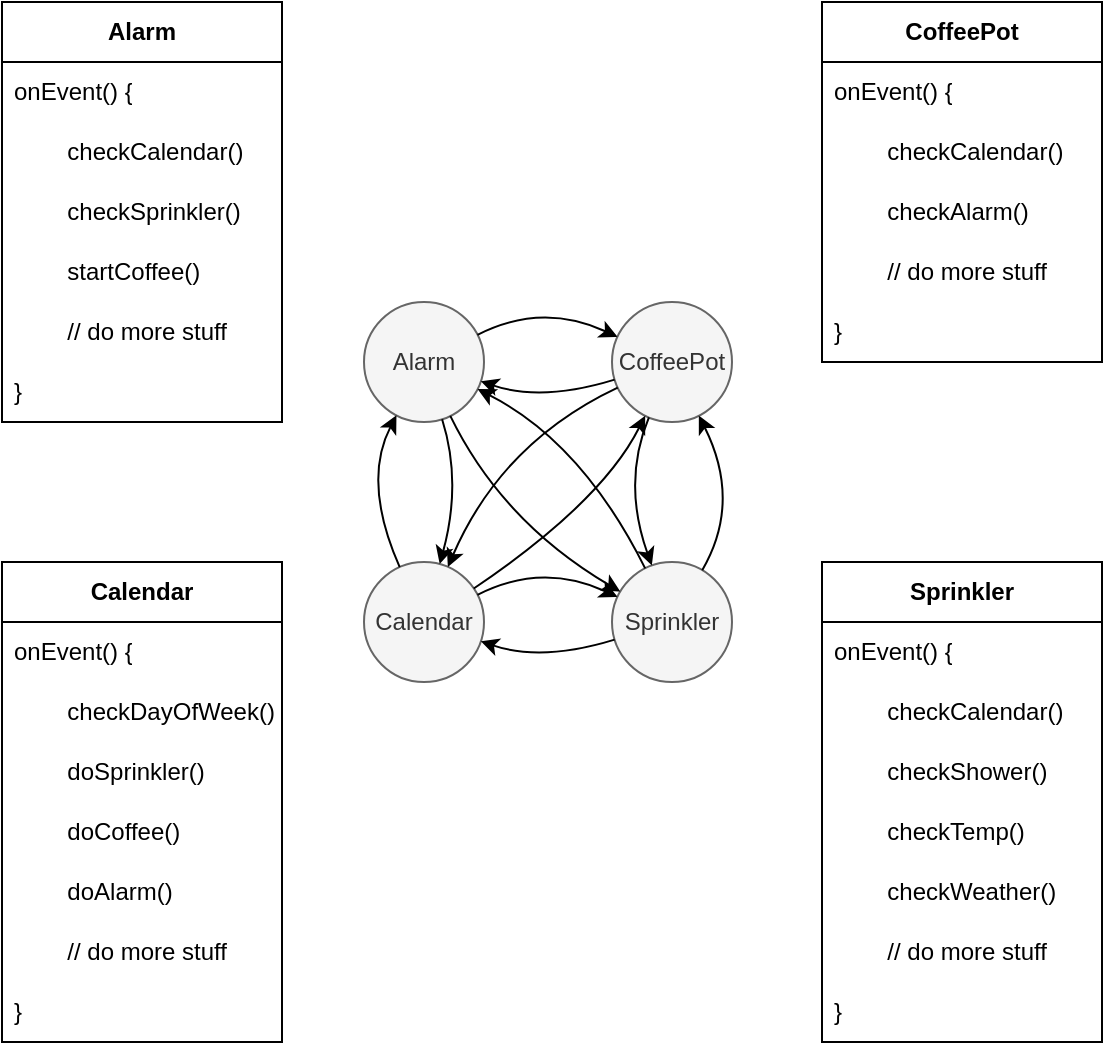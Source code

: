 <mxfile version="20.7.4" type="device"><diagram id="ahAyE9eUKxN_0jiChCt0" name="Sayfa -1"><mxGraphModel dx="607" dy="727" grid="1" gridSize="10" guides="1" tooltips="1" connect="1" arrows="1" fold="1" page="1" pageScale="1" pageWidth="827" pageHeight="1169" math="0" shadow="0"><root><mxCell id="0"/><mxCell id="1" parent="0"/><mxCell id="2z-vb8Aqx1UXFS0kzHO5-1" value="Alarm" style="ellipse;whiteSpace=wrap;html=1;aspect=fixed;fillColor=#f5f5f5;fontColor=#333333;strokeColor=#666666;" vertex="1" parent="1"><mxGeometry x="321" y="230" width="60" height="60" as="geometry"/></mxCell><mxCell id="2z-vb8Aqx1UXFS0kzHO5-3" value="Sprinkler" style="ellipse;whiteSpace=wrap;html=1;aspect=fixed;fillColor=#f5f5f5;fontColor=#333333;strokeColor=#666666;" vertex="1" parent="1"><mxGeometry x="445" y="360" width="60" height="60" as="geometry"/></mxCell><mxCell id="2z-vb8Aqx1UXFS0kzHO5-4" value="Calendar" style="ellipse;whiteSpace=wrap;html=1;aspect=fixed;fillColor=#f5f5f5;fontColor=#333333;strokeColor=#666666;" vertex="1" parent="1"><mxGeometry x="321" y="360" width="60" height="60" as="geometry"/></mxCell><mxCell id="2z-vb8Aqx1UXFS0kzHO5-5" value="CoffeePot" style="ellipse;whiteSpace=wrap;html=1;aspect=fixed;fillColor=#f5f5f5;fontColor=#333333;strokeColor=#666666;" vertex="1" parent="1"><mxGeometry x="445" y="230" width="60" height="60" as="geometry"/></mxCell><mxCell id="2z-vb8Aqx1UXFS0kzHO5-7" value="" style="endArrow=classic;html=1;curved=1;" edge="1" parent="1" source="2z-vb8Aqx1UXFS0kzHO5-1" target="2z-vb8Aqx1UXFS0kzHO5-5"><mxGeometry width="50" height="50" relative="1" as="geometry"><mxPoint x="180" y="380" as="sourcePoint"/><mxPoint x="230" y="330" as="targetPoint"/><Array as="points"><mxPoint x="410" y="230"/></Array></mxGeometry></mxCell><mxCell id="2z-vb8Aqx1UXFS0kzHO5-8" value="" style="endArrow=classic;html=1;curved=1;" edge="1" parent="1" source="2z-vb8Aqx1UXFS0kzHO5-5" target="2z-vb8Aqx1UXFS0kzHO5-3"><mxGeometry width="50" height="50" relative="1" as="geometry"><mxPoint x="387.752" y="256.424" as="sourcePoint"/><mxPoint x="457.74" y="257.475" as="targetPoint"/><Array as="points"><mxPoint x="450" y="320"/></Array></mxGeometry></mxCell><mxCell id="2z-vb8Aqx1UXFS0kzHO5-9" value="" style="endArrow=classic;html=1;curved=1;" edge="1" parent="1" source="2z-vb8Aqx1UXFS0kzHO5-5" target="2z-vb8Aqx1UXFS0kzHO5-1"><mxGeometry width="50" height="50" relative="1" as="geometry"><mxPoint x="397.752" y="266.424" as="sourcePoint"/><mxPoint x="467.74" y="267.475" as="targetPoint"/><Array as="points"><mxPoint x="410" y="280"/></Array></mxGeometry></mxCell><mxCell id="2z-vb8Aqx1UXFS0kzHO5-10" value="" style="endArrow=classic;html=1;curved=1;" edge="1" parent="1" source="2z-vb8Aqx1UXFS0kzHO5-4" target="2z-vb8Aqx1UXFS0kzHO5-3"><mxGeometry width="50" height="50" relative="1" as="geometry"><mxPoint x="407.752" y="276.424" as="sourcePoint"/><mxPoint x="477.74" y="277.475" as="targetPoint"/><Array as="points"><mxPoint x="410" y="360"/></Array></mxGeometry></mxCell><mxCell id="2z-vb8Aqx1UXFS0kzHO5-11" value="" style="endArrow=classic;html=1;curved=1;" edge="1" parent="1" source="2z-vb8Aqx1UXFS0kzHO5-1" target="2z-vb8Aqx1UXFS0kzHO5-4"><mxGeometry width="50" height="50" relative="1" as="geometry"><mxPoint x="417.752" y="286.424" as="sourcePoint"/><mxPoint x="487.74" y="287.475" as="targetPoint"/><Array as="points"><mxPoint x="370" y="320"/></Array></mxGeometry></mxCell><mxCell id="2z-vb8Aqx1UXFS0kzHO5-12" value="" style="endArrow=classic;html=1;curved=1;" edge="1" parent="1" source="2z-vb8Aqx1UXFS0kzHO5-3" target="2z-vb8Aqx1UXFS0kzHO5-5"><mxGeometry width="50" height="50" relative="1" as="geometry"><mxPoint x="427.752" y="296.424" as="sourcePoint"/><mxPoint x="497.74" y="297.475" as="targetPoint"/><Array as="points"><mxPoint x="510" y="330"/></Array></mxGeometry></mxCell><mxCell id="2z-vb8Aqx1UXFS0kzHO5-13" value="" style="endArrow=classic;html=1;curved=1;" edge="1" parent="1" source="2z-vb8Aqx1UXFS0kzHO5-4" target="2z-vb8Aqx1UXFS0kzHO5-1"><mxGeometry width="50" height="50" relative="1" as="geometry"><mxPoint x="500.046" y="374.046" as="sourcePoint"/><mxPoint x="498.416" y="296.833" as="targetPoint"/><Array as="points"><mxPoint x="320" y="320"/></Array></mxGeometry></mxCell><mxCell id="2z-vb8Aqx1UXFS0kzHO5-14" value="" style="endArrow=classic;html=1;curved=1;" edge="1" parent="1" source="2z-vb8Aqx1UXFS0kzHO5-3" target="2z-vb8Aqx1UXFS0kzHO5-4"><mxGeometry width="50" height="50" relative="1" as="geometry"><mxPoint x="510.046" y="384.046" as="sourcePoint"/><mxPoint x="508.416" y="306.833" as="targetPoint"/><Array as="points"><mxPoint x="410" y="410"/></Array></mxGeometry></mxCell><mxCell id="2z-vb8Aqx1UXFS0kzHO5-15" value="" style="endArrow=classic;html=1;curved=1;" edge="1" parent="1" source="2z-vb8Aqx1UXFS0kzHO5-4" target="2z-vb8Aqx1UXFS0kzHO5-5"><mxGeometry width="50" height="50" relative="1" as="geometry"><mxPoint x="520.046" y="394.046" as="sourcePoint"/><mxPoint x="518.416" y="316.833" as="targetPoint"/><Array as="points"><mxPoint x="440" y="330"/></Array></mxGeometry></mxCell><mxCell id="2z-vb8Aqx1UXFS0kzHO5-16" value="" style="endArrow=classic;html=1;curved=1;" edge="1" parent="1" source="2z-vb8Aqx1UXFS0kzHO5-3" target="2z-vb8Aqx1UXFS0kzHO5-1"><mxGeometry width="50" height="50" relative="1" as="geometry"><mxPoint x="530.046" y="404.046" as="sourcePoint"/><mxPoint x="528.416" y="326.833" as="targetPoint"/><Array as="points"><mxPoint x="430" y="300"/></Array></mxGeometry></mxCell><mxCell id="2z-vb8Aqx1UXFS0kzHO5-17" value="" style="endArrow=classic;html=1;curved=1;" edge="1" parent="1" source="2z-vb8Aqx1UXFS0kzHO5-1" target="2z-vb8Aqx1UXFS0kzHO5-3"><mxGeometry width="50" height="50" relative="1" as="geometry"><mxPoint x="540.046" y="414.046" as="sourcePoint"/><mxPoint x="538.416" y="336.833" as="targetPoint"/><Array as="points"><mxPoint x="390" y="340"/></Array></mxGeometry></mxCell><mxCell id="2z-vb8Aqx1UXFS0kzHO5-18" value="" style="endArrow=classic;html=1;curved=1;" edge="1" parent="1" source="2z-vb8Aqx1UXFS0kzHO5-5" target="2z-vb8Aqx1UXFS0kzHO5-4"><mxGeometry width="50" height="50" relative="1" as="geometry"><mxPoint x="550.046" y="424.046" as="sourcePoint"/><mxPoint x="548.416" y="346.833" as="targetPoint"/><Array as="points"><mxPoint x="390" y="300"/></Array></mxGeometry></mxCell><mxCell id="2z-vb8Aqx1UXFS0kzHO5-19" value="Alarm" style="swimlane;fontStyle=1;childLayout=stackLayout;horizontal=1;startSize=30;horizontalStack=0;resizeParent=1;resizeParentMax=0;resizeLast=0;collapsible=1;marginBottom=0;whiteSpace=wrap;html=1;" vertex="1" parent="1"><mxGeometry x="140" y="80" width="140" height="210" as="geometry"/></mxCell><mxCell id="2z-vb8Aqx1UXFS0kzHO5-20" value="onEvent() {" style="text;strokeColor=none;fillColor=none;align=left;verticalAlign=middle;spacingLeft=4;spacingRight=4;overflow=hidden;points=[[0,0.5],[1,0.5]];portConstraint=eastwest;rotatable=0;whiteSpace=wrap;html=1;" vertex="1" parent="2z-vb8Aqx1UXFS0kzHO5-19"><mxGeometry y="30" width="140" height="30" as="geometry"/></mxCell><mxCell id="2z-vb8Aqx1UXFS0kzHO5-21" value="&lt;span style=&quot;white-space: pre;&quot;&gt;&#9;&lt;/span&gt;checkCalendar()" style="text;strokeColor=none;fillColor=none;align=left;verticalAlign=middle;spacingLeft=4;spacingRight=4;overflow=hidden;points=[[0,0.5],[1,0.5]];portConstraint=eastwest;rotatable=0;whiteSpace=wrap;html=1;" vertex="1" parent="2z-vb8Aqx1UXFS0kzHO5-19"><mxGeometry y="60" width="140" height="30" as="geometry"/></mxCell><mxCell id="2z-vb8Aqx1UXFS0kzHO5-22" value="&lt;span style=&quot;white-space: pre;&quot;&gt;&#9;&lt;/span&gt;checkSprinkler()" style="text;strokeColor=none;fillColor=none;align=left;verticalAlign=middle;spacingLeft=4;spacingRight=4;overflow=hidden;points=[[0,0.5],[1,0.5]];portConstraint=eastwest;rotatable=0;whiteSpace=wrap;html=1;" vertex="1" parent="2z-vb8Aqx1UXFS0kzHO5-19"><mxGeometry y="90" width="140" height="30" as="geometry"/></mxCell><mxCell id="2z-vb8Aqx1UXFS0kzHO5-25" value="&lt;span style=&quot;white-space: pre;&quot;&gt;&#9;&lt;/span&gt;startCoffee()" style="text;strokeColor=none;fillColor=none;align=left;verticalAlign=middle;spacingLeft=4;spacingRight=4;overflow=hidden;points=[[0,0.5],[1,0.5]];portConstraint=eastwest;rotatable=0;whiteSpace=wrap;html=1;" vertex="1" parent="2z-vb8Aqx1UXFS0kzHO5-19"><mxGeometry y="120" width="140" height="30" as="geometry"/></mxCell><mxCell id="2z-vb8Aqx1UXFS0kzHO5-24" value="&lt;span style=&quot;white-space: pre;&quot;&gt;&#9;&lt;/span&gt;// do more stuff" style="text;strokeColor=none;fillColor=none;align=left;verticalAlign=middle;spacingLeft=4;spacingRight=4;overflow=hidden;points=[[0,0.5],[1,0.5]];portConstraint=eastwest;rotatable=0;whiteSpace=wrap;html=1;" vertex="1" parent="2z-vb8Aqx1UXFS0kzHO5-19"><mxGeometry y="150" width="140" height="30" as="geometry"/></mxCell><mxCell id="2z-vb8Aqx1UXFS0kzHO5-23" value="}" style="text;strokeColor=none;fillColor=none;align=left;verticalAlign=middle;spacingLeft=4;spacingRight=4;overflow=hidden;points=[[0,0.5],[1,0.5]];portConstraint=eastwest;rotatable=0;whiteSpace=wrap;html=1;" vertex="1" parent="2z-vb8Aqx1UXFS0kzHO5-19"><mxGeometry y="180" width="140" height="30" as="geometry"/></mxCell><mxCell id="2z-vb8Aqx1UXFS0kzHO5-26" value="Calendar" style="swimlane;fontStyle=1;childLayout=stackLayout;horizontal=1;startSize=30;horizontalStack=0;resizeParent=1;resizeParentMax=0;resizeLast=0;collapsible=1;marginBottom=0;whiteSpace=wrap;html=1;" vertex="1" parent="1"><mxGeometry x="140" y="360" width="140" height="240" as="geometry"/></mxCell><mxCell id="2z-vb8Aqx1UXFS0kzHO5-27" value="onEvent() {" style="text;strokeColor=none;fillColor=none;align=left;verticalAlign=middle;spacingLeft=4;spacingRight=4;overflow=hidden;points=[[0,0.5],[1,0.5]];portConstraint=eastwest;rotatable=0;whiteSpace=wrap;html=1;" vertex="1" parent="2z-vb8Aqx1UXFS0kzHO5-26"><mxGeometry y="30" width="140" height="30" as="geometry"/></mxCell><mxCell id="2z-vb8Aqx1UXFS0kzHO5-28" value="&lt;span style=&quot;white-space: pre;&quot;&gt;&#9;&lt;/span&gt;checkDayOfWeek()" style="text;strokeColor=none;fillColor=none;align=left;verticalAlign=middle;spacingLeft=4;spacingRight=4;overflow=hidden;points=[[0,0.5],[1,0.5]];portConstraint=eastwest;rotatable=0;whiteSpace=wrap;html=1;" vertex="1" parent="2z-vb8Aqx1UXFS0kzHO5-26"><mxGeometry y="60" width="140" height="30" as="geometry"/></mxCell><mxCell id="2z-vb8Aqx1UXFS0kzHO5-29" value="&lt;span style=&quot;white-space: pre;&quot;&gt;&#9;&lt;/span&gt;doSprinkler()" style="text;strokeColor=none;fillColor=none;align=left;verticalAlign=middle;spacingLeft=4;spacingRight=4;overflow=hidden;points=[[0,0.5],[1,0.5]];portConstraint=eastwest;rotatable=0;whiteSpace=wrap;html=1;" vertex="1" parent="2z-vb8Aqx1UXFS0kzHO5-26"><mxGeometry y="90" width="140" height="30" as="geometry"/></mxCell><mxCell id="2z-vb8Aqx1UXFS0kzHO5-30" value="&lt;span style=&quot;white-space: pre;&quot;&gt;&#9;&lt;/span&gt;doCoffee()" style="text;strokeColor=none;fillColor=none;align=left;verticalAlign=middle;spacingLeft=4;spacingRight=4;overflow=hidden;points=[[0,0.5],[1,0.5]];portConstraint=eastwest;rotatable=0;whiteSpace=wrap;html=1;" vertex="1" parent="2z-vb8Aqx1UXFS0kzHO5-26"><mxGeometry y="120" width="140" height="30" as="geometry"/></mxCell><mxCell id="2z-vb8Aqx1UXFS0kzHO5-31" value="&lt;span style=&quot;white-space: pre;&quot;&gt;&#9;&lt;/span&gt;doAlarm()" style="text;strokeColor=none;fillColor=none;align=left;verticalAlign=middle;spacingLeft=4;spacingRight=4;overflow=hidden;points=[[0,0.5],[1,0.5]];portConstraint=eastwest;rotatable=0;whiteSpace=wrap;html=1;" vertex="1" parent="2z-vb8Aqx1UXFS0kzHO5-26"><mxGeometry y="150" width="140" height="30" as="geometry"/></mxCell><mxCell id="2z-vb8Aqx1UXFS0kzHO5-33" value="&lt;span style=&quot;white-space: pre;&quot;&gt;&#9;&lt;/span&gt;// do more stuff" style="text;strokeColor=none;fillColor=none;align=left;verticalAlign=middle;spacingLeft=4;spacingRight=4;overflow=hidden;points=[[0,0.5],[1,0.5]];portConstraint=eastwest;rotatable=0;whiteSpace=wrap;html=1;" vertex="1" parent="2z-vb8Aqx1UXFS0kzHO5-26"><mxGeometry y="180" width="140" height="30" as="geometry"/></mxCell><mxCell id="2z-vb8Aqx1UXFS0kzHO5-32" value="}" style="text;strokeColor=none;fillColor=none;align=left;verticalAlign=middle;spacingLeft=4;spacingRight=4;overflow=hidden;points=[[0,0.5],[1,0.5]];portConstraint=eastwest;rotatable=0;whiteSpace=wrap;html=1;" vertex="1" parent="2z-vb8Aqx1UXFS0kzHO5-26"><mxGeometry y="210" width="140" height="30" as="geometry"/></mxCell><mxCell id="2z-vb8Aqx1UXFS0kzHO5-34" value="Sprinkler" style="swimlane;fontStyle=1;childLayout=stackLayout;horizontal=1;startSize=30;horizontalStack=0;resizeParent=1;resizeParentMax=0;resizeLast=0;collapsible=1;marginBottom=0;whiteSpace=wrap;html=1;" vertex="1" parent="1"><mxGeometry x="550" y="360" width="140" height="240" as="geometry"/></mxCell><mxCell id="2z-vb8Aqx1UXFS0kzHO5-35" value="onEvent() {" style="text;strokeColor=none;fillColor=none;align=left;verticalAlign=middle;spacingLeft=4;spacingRight=4;overflow=hidden;points=[[0,0.5],[1,0.5]];portConstraint=eastwest;rotatable=0;whiteSpace=wrap;html=1;" vertex="1" parent="2z-vb8Aqx1UXFS0kzHO5-34"><mxGeometry y="30" width="140" height="30" as="geometry"/></mxCell><mxCell id="2z-vb8Aqx1UXFS0kzHO5-36" value="&lt;span style=&quot;white-space: pre;&quot;&gt;&#9;&lt;/span&gt;checkCalendar()" style="text;strokeColor=none;fillColor=none;align=left;verticalAlign=middle;spacingLeft=4;spacingRight=4;overflow=hidden;points=[[0,0.5],[1,0.5]];portConstraint=eastwest;rotatable=0;whiteSpace=wrap;html=1;" vertex="1" parent="2z-vb8Aqx1UXFS0kzHO5-34"><mxGeometry y="60" width="140" height="30" as="geometry"/></mxCell><mxCell id="2z-vb8Aqx1UXFS0kzHO5-37" value="&lt;span style=&quot;white-space: pre;&quot;&gt;&#9;&lt;/span&gt;checkShower()" style="text;strokeColor=none;fillColor=none;align=left;verticalAlign=middle;spacingLeft=4;spacingRight=4;overflow=hidden;points=[[0,0.5],[1,0.5]];portConstraint=eastwest;rotatable=0;whiteSpace=wrap;html=1;" vertex="1" parent="2z-vb8Aqx1UXFS0kzHO5-34"><mxGeometry y="90" width="140" height="30" as="geometry"/></mxCell><mxCell id="2z-vb8Aqx1UXFS0kzHO5-38" value="&lt;span style=&quot;white-space: pre;&quot;&gt;&#9;&lt;/span&gt;checkTemp()" style="text;strokeColor=none;fillColor=none;align=left;verticalAlign=middle;spacingLeft=4;spacingRight=4;overflow=hidden;points=[[0,0.5],[1,0.5]];portConstraint=eastwest;rotatable=0;whiteSpace=wrap;html=1;" vertex="1" parent="2z-vb8Aqx1UXFS0kzHO5-34"><mxGeometry y="120" width="140" height="30" as="geometry"/></mxCell><mxCell id="2z-vb8Aqx1UXFS0kzHO5-39" value="&lt;span style=&quot;white-space: pre;&quot;&gt;&#9;&lt;/span&gt;checkWeather()" style="text;strokeColor=none;fillColor=none;align=left;verticalAlign=middle;spacingLeft=4;spacingRight=4;overflow=hidden;points=[[0,0.5],[1,0.5]];portConstraint=eastwest;rotatable=0;whiteSpace=wrap;html=1;" vertex="1" parent="2z-vb8Aqx1UXFS0kzHO5-34"><mxGeometry y="150" width="140" height="30" as="geometry"/></mxCell><mxCell id="2z-vb8Aqx1UXFS0kzHO5-40" value="&lt;span style=&quot;white-space: pre;&quot;&gt;&#9;&lt;/span&gt;// do more stuff" style="text;strokeColor=none;fillColor=none;align=left;verticalAlign=middle;spacingLeft=4;spacingRight=4;overflow=hidden;points=[[0,0.5],[1,0.5]];portConstraint=eastwest;rotatable=0;whiteSpace=wrap;html=1;" vertex="1" parent="2z-vb8Aqx1UXFS0kzHO5-34"><mxGeometry y="180" width="140" height="30" as="geometry"/></mxCell><mxCell id="2z-vb8Aqx1UXFS0kzHO5-41" value="}" style="text;strokeColor=none;fillColor=none;align=left;verticalAlign=middle;spacingLeft=4;spacingRight=4;overflow=hidden;points=[[0,0.5],[1,0.5]];portConstraint=eastwest;rotatable=0;whiteSpace=wrap;html=1;" vertex="1" parent="2z-vb8Aqx1UXFS0kzHO5-34"><mxGeometry y="210" width="140" height="30" as="geometry"/></mxCell><mxCell id="2z-vb8Aqx1UXFS0kzHO5-42" value="CoffeePot" style="swimlane;fontStyle=1;childLayout=stackLayout;horizontal=1;startSize=30;horizontalStack=0;resizeParent=1;resizeParentMax=0;resizeLast=0;collapsible=1;marginBottom=0;whiteSpace=wrap;html=1;" vertex="1" parent="1"><mxGeometry x="550" y="80" width="140" height="180" as="geometry"/></mxCell><mxCell id="2z-vb8Aqx1UXFS0kzHO5-43" value="onEvent() {" style="text;strokeColor=none;fillColor=none;align=left;verticalAlign=middle;spacingLeft=4;spacingRight=4;overflow=hidden;points=[[0,0.5],[1,0.5]];portConstraint=eastwest;rotatable=0;whiteSpace=wrap;html=1;" vertex="1" parent="2z-vb8Aqx1UXFS0kzHO5-42"><mxGeometry y="30" width="140" height="30" as="geometry"/></mxCell><mxCell id="2z-vb8Aqx1UXFS0kzHO5-44" value="&lt;span style=&quot;white-space: pre;&quot;&gt;&#9;&lt;/span&gt;checkCalendar()" style="text;strokeColor=none;fillColor=none;align=left;verticalAlign=middle;spacingLeft=4;spacingRight=4;overflow=hidden;points=[[0,0.5],[1,0.5]];portConstraint=eastwest;rotatable=0;whiteSpace=wrap;html=1;" vertex="1" parent="2z-vb8Aqx1UXFS0kzHO5-42"><mxGeometry y="60" width="140" height="30" as="geometry"/></mxCell><mxCell id="2z-vb8Aqx1UXFS0kzHO5-45" value="&lt;span style=&quot;white-space: pre;&quot;&gt;&#9;&lt;/span&gt;checkAlarm()" style="text;strokeColor=none;fillColor=none;align=left;verticalAlign=middle;spacingLeft=4;spacingRight=4;overflow=hidden;points=[[0,0.5],[1,0.5]];portConstraint=eastwest;rotatable=0;whiteSpace=wrap;html=1;" vertex="1" parent="2z-vb8Aqx1UXFS0kzHO5-42"><mxGeometry y="90" width="140" height="30" as="geometry"/></mxCell><mxCell id="2z-vb8Aqx1UXFS0kzHO5-47" value="&lt;span style=&quot;white-space: pre;&quot;&gt;&#9;&lt;/span&gt;// do more stuff" style="text;strokeColor=none;fillColor=none;align=left;verticalAlign=middle;spacingLeft=4;spacingRight=4;overflow=hidden;points=[[0,0.5],[1,0.5]];portConstraint=eastwest;rotatable=0;whiteSpace=wrap;html=1;" vertex="1" parent="2z-vb8Aqx1UXFS0kzHO5-42"><mxGeometry y="120" width="140" height="30" as="geometry"/></mxCell><mxCell id="2z-vb8Aqx1UXFS0kzHO5-48" value="}" style="text;strokeColor=none;fillColor=none;align=left;verticalAlign=middle;spacingLeft=4;spacingRight=4;overflow=hidden;points=[[0,0.5],[1,0.5]];portConstraint=eastwest;rotatable=0;whiteSpace=wrap;html=1;" vertex="1" parent="2z-vb8Aqx1UXFS0kzHO5-42"><mxGeometry y="150" width="140" height="30" as="geometry"/></mxCell></root></mxGraphModel></diagram></mxfile>